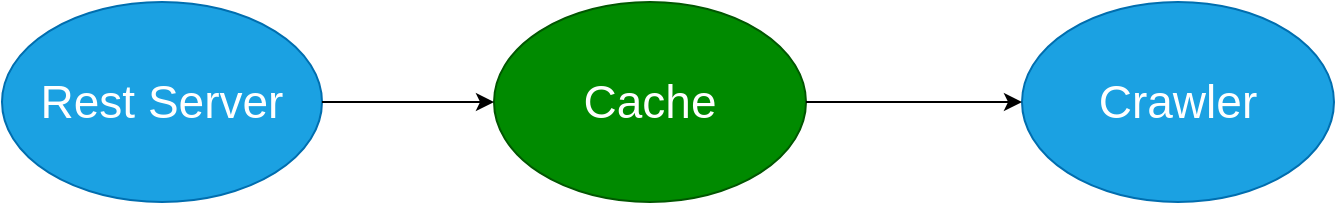 <mxfile version="17.4.6" type="device"><diagram id="JuV_azCZ1spu4JUCZFxl" name="Page-1"><mxGraphModel dx="1422" dy="726" grid="1" gridSize="10" guides="1" tooltips="1" connect="1" arrows="1" fold="1" page="1" pageScale="1" pageWidth="827" pageHeight="1169" math="0" shadow="0"><root><mxCell id="0"/><mxCell id="1" parent="0"/><mxCell id="f1d4EO81FQ72_Qno76YS-1" value="&lt;font style=&quot;font-size: 23px&quot;&gt;Cache &lt;br&gt;&lt;/font&gt;" style="ellipse;whiteSpace=wrap;html=1;fillColor=#008a00;fontColor=#ffffff;strokeColor=#005700;" vertex="1" parent="1"><mxGeometry x="336" y="230" width="156" height="100" as="geometry"/></mxCell><mxCell id="f1d4EO81FQ72_Qno76YS-2" value="Rest Server" style="ellipse;whiteSpace=wrap;html=1;fontSize=23;fillColor=#1ba1e2;fontColor=#ffffff;strokeColor=#006EAF;" vertex="1" parent="1"><mxGeometry x="90" y="230" width="160" height="100" as="geometry"/></mxCell><mxCell id="f1d4EO81FQ72_Qno76YS-3" value="" style="endArrow=classic;html=1;rounded=0;fontSize=23;" edge="1" parent="1" source="f1d4EO81FQ72_Qno76YS-2" target="f1d4EO81FQ72_Qno76YS-1"><mxGeometry width="50" height="50" relative="1" as="geometry"><mxPoint x="270" y="400" as="sourcePoint"/><mxPoint x="320" y="350" as="targetPoint"/></mxGeometry></mxCell><mxCell id="f1d4EO81FQ72_Qno76YS-4" value="&lt;font style=&quot;font-size: 23px&quot;&gt;Crawler&lt;/font&gt;" style="ellipse;whiteSpace=wrap;html=1;fillColor=#1ba1e2;fontColor=#ffffff;strokeColor=#006EAF;" vertex="1" parent="1"><mxGeometry x="600" y="230" width="156" height="100" as="geometry"/></mxCell><mxCell id="f1d4EO81FQ72_Qno76YS-5" value="" style="endArrow=classic;html=1;rounded=0;fontSize=23;" edge="1" parent="1" source="f1d4EO81FQ72_Qno76YS-1" target="f1d4EO81FQ72_Qno76YS-4"><mxGeometry width="50" height="50" relative="1" as="geometry"><mxPoint x="260" y="290" as="sourcePoint"/><mxPoint x="346" y="290" as="targetPoint"/></mxGeometry></mxCell></root></mxGraphModel></diagram></mxfile>